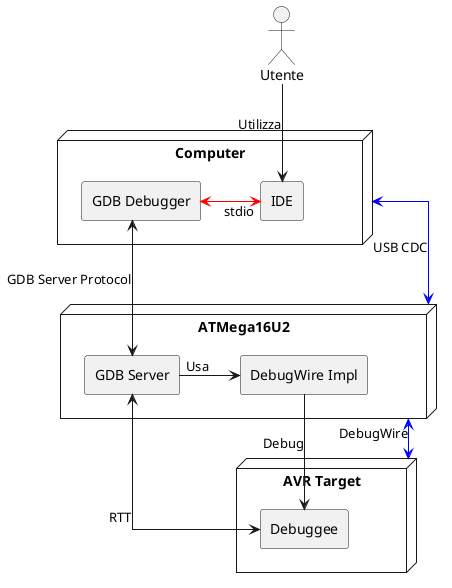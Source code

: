 @startuml sys-arch

skinparam nodesep 60
skinparam ranksep 10
skinparam linetype ortho

actor "Utente" as user

node "Computer" as pc{

    rectangle "IDE" as ide
    rectangle "GDB Debugger" as gdb

    ide <--left--> gdb #FF0000 : stdio 

}

node "ATMega16U2" as srv {

    rectangle "GDB Server" as gdbsrv
    rectangle "DebugWire Impl" as dw

    gdbsrv --right--> dw: Usa
}

node "AVR Target" as avr {
    rectangle "Debuggee" as dbgee
}

user --down--> ide: Utilizza

pc <--down--> srv #0000FF: USB CDC
gdb <-down-> gdbsrv: GDB Server Protocol
srv <--> avr #0000FF: DebugWire
dw --> dbgee: Debug
gdbsrv <-down-> dbgee: RTT
@enduml